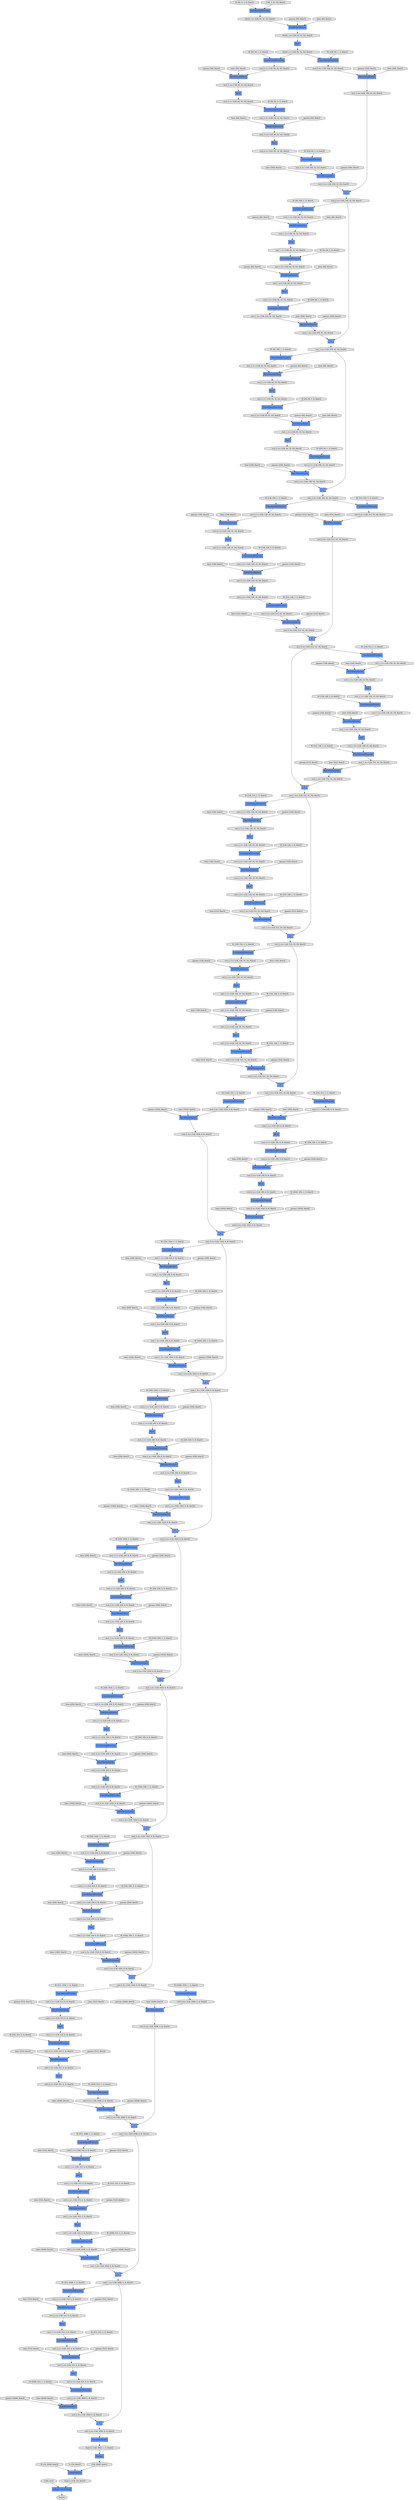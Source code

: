 digraph graphname{rankdir=TB;139985011015808 [label="res4_2_2-r: (128, 256, 8, 8), float32",shape="octagon",fillcolor="#E0E0E0",style="filled"];139985011015920 [label="res4_2_3-c: (128, 1024, 8, 8), float32",shape="octagon",fillcolor="#E0E0E0",style="filled"];139985748328744 [label="gamma: (256), float32",shape="octagon",fillcolor="#E0E0E0",style="filled"];139985748394336 [label="beta: (128), float32",shape="octagon",fillcolor="#E0E0E0",style="filled"];139985011016200 [label="_ + _",shape="record",fillcolor="#6495ED",style="filled"];139985011016256 [label="Convolution2DFunction",shape="record",fillcolor="#6495ED",style="filled"];139985011016312 [label="res4_2_3-n: (128, 1024, 8, 8), float32",shape="octagon",fillcolor="#E0E0E0",style="filled"];139985748329080 [label="beta: (256), float32",shape="octagon",fillcolor="#E0E0E0",style="filled"];139985748394672 [label="W: (128, 128, 3, 3), float32",shape="octagon",fillcolor="#E0E0E0",style="filled"];139985011016424 [label="BatchNormalization",shape="record",fillcolor="#6495ED",style="filled"];139985011016536 [label="res4_2_4-s: (128, 1024, 8, 8), float32",shape="octagon",fillcolor="#E0E0E0",style="filled"];139985011016648 [label="res4_3_1-c: (128, 256, 8, 8), float32",shape="octagon",fillcolor="#E0E0E0",style="filled"];139985748395008 [label="gamma: (128), float32",shape="octagon",fillcolor="#E0E0E0",style="filled"];139985748329640 [label="W: (128, 256, 1, 1), float32",shape="octagon",fillcolor="#E0E0E0",style="filled"];139985011016928 [label="ReLU",shape="record",fillcolor="#6495ED",style="filled"];139985011016984 [label="Convolution2DFunction",shape="record",fillcolor="#6495ED",style="filled"];139985011017040 [label="res4_3_1-n: (128, 256, 8, 8), float32",shape="octagon",fillcolor="#E0E0E0",style="filled"];139985748395344 [label="beta: (128), float32",shape="octagon",fillcolor="#E0E0E0",style="filled"];139985011017152 [label="BatchNormalization",shape="record",fillcolor="#6495ED",style="filled"];139985748329976 [label="gamma: (128), float32",shape="octagon",fillcolor="#E0E0E0",style="filled"];139985011017264 [label="res4_3_1-r: (128, 256, 8, 8), float32",shape="octagon",fillcolor="#E0E0E0",style="filled"];139985011017376 [label="res4_3_2-c: (128, 256, 8, 8), float32",shape="octagon",fillcolor="#E0E0E0",style="filled"];139985748395680 [label="W: (512, 128, 1, 1), float32",shape="octagon",fillcolor="#E0E0E0",style="filled"];139985748330312 [label="beta: (128), float32",shape="octagon",fillcolor="#E0E0E0",style="filled"];139985011017656 [label="ReLU",shape="record",fillcolor="#6495ED",style="filled"];139985011017712 [label="Convolution2DFunction",shape="record",fillcolor="#6495ED",style="filled"];139985748396016 [label="gamma: (512), float32",shape="octagon",fillcolor="#E0E0E0",style="filled"];139985011017768 [label="res4_3_2-n: (128, 256, 8, 8), float32",shape="octagon",fillcolor="#E0E0E0",style="filled"];139985011017880 [label="BatchNormalization",shape="record",fillcolor="#6495ED",style="filled"];139985748330648 [label="W: (128, 128, 3, 3), float32",shape="octagon",fillcolor="#E0E0E0",style="filled"];139985011017992 [label="res4_3_2-r: (128, 256, 8, 8), float32",shape="octagon",fillcolor="#E0E0E0",style="filled"];139985748396352 [label="beta: (512), float32",shape="octagon",fillcolor="#E0E0E0",style="filled"];139985011018104 [label="res4_3_3-c: (128, 1024, 8, 8), float32",shape="octagon",fillcolor="#E0E0E0",style="filled"];139985748330984 [label="gamma: (128), float32",shape="octagon",fillcolor="#E0E0E0",style="filled"];139985011018384 [label="_ + _",shape="record",fillcolor="#6495ED",style="filled"];139985011018440 [label="Convolution2DFunction",shape="record",fillcolor="#6495ED",style="filled"];139985011018496 [label="res4_3_3-n: (128, 1024, 8, 8), float32",shape="octagon",fillcolor="#E0E0E0",style="filled"];139985748331320 [label="beta: (128), float32",shape="octagon",fillcolor="#E0E0E0",style="filled"];139985011018608 [label="BatchNormalization",shape="record",fillcolor="#6495ED",style="filled"];139985748396912 [label="W: (256, 512, 1, 1), float32",shape="octagon",fillcolor="#E0E0E0",style="filled"];139985011018720 [label="res4_3_4-s: (128, 1024, 8, 8), float32",shape="octagon",fillcolor="#E0E0E0",style="filled"];139985011018832 [label="res4_4_1-c: (128, 256, 8, 8), float32",shape="octagon",fillcolor="#E0E0E0",style="filled"];139985748331656 [label="W: (512, 128, 1, 1), float32",shape="octagon",fillcolor="#E0E0E0",style="filled"];139985748397248 [label="gamma: (256), float32",shape="octagon",fillcolor="#E0E0E0",style="filled"];139985011019112 [label="ReLU",shape="record",fillcolor="#6495ED",style="filled"];139985011019168 [label="Convolution2DFunction",shape="record",fillcolor="#6495ED",style="filled"];139985011019224 [label="res4_4_1-n: (128, 256, 8, 8), float32",shape="octagon",fillcolor="#E0E0E0",style="filled"];139985748331992 [label="gamma: (512), float32",shape="octagon",fillcolor="#E0E0E0",style="filled"];139985748397584 [label="beta: (256), float32",shape="octagon",fillcolor="#E0E0E0",style="filled"];139985011019336 [label="BatchNormalization",shape="record",fillcolor="#6495ED",style="filled"];139985011019448 [label="res4_4_1-r: (128, 256, 8, 8), float32",shape="octagon",fillcolor="#E0E0E0",style="filled"];139985011019560 [label="res4_4_2-c: (128, 256, 8, 8), float32",shape="octagon",fillcolor="#E0E0E0",style="filled"];139985748332328 [label="beta: (512), float32",shape="octagon",fillcolor="#E0E0E0",style="filled"];139985748397920 [label="W: (256, 256, 3, 3), float32",shape="octagon",fillcolor="#E0E0E0",style="filled"];139985011019672 [label="Convolution2DFunction",shape="record",fillcolor="#6495ED",style="filled"];139985010954312 [label="res3_1_1-r: (128, 128, 16, 16), float32",shape="octagon",fillcolor="#E0E0E0",style="filled"];139985748037760 [label="W: (512, 512, 3, 3), float32",shape="octagon",fillcolor="#E0E0E0",style="filled"];139985010954424 [label="res3_1_2-c: (128, 128, 16, 16), float32",shape="octagon",fillcolor="#E0E0E0",style="filled"];139985010954704 [label="ReLU",shape="record",fillcolor="#6495ED",style="filled"];139985748038096 [label="gamma: (512), float32",shape="octagon",fillcolor="#E0E0E0",style="filled"];139985010954760 [label="Convolution2DFunction",shape="record",fillcolor="#6495ED",style="filled"];139985010954816 [label="res3_1_2-n: (128, 128, 16, 16), float32",shape="octagon",fillcolor="#E0E0E0",style="filled"];139985010954928 [label="BatchNormalization",shape="record",fillcolor="#6495ED",style="filled"];139985748038432 [label="beta: (512), float32",shape="octagon",fillcolor="#E0E0E0",style="filled"];139985010955040 [label="res3_1_2-r: (128, 128, 16, 16), float32",shape="octagon",fillcolor="#E0E0E0",style="filled"];139985010955152 [label="res3_1_3-c: (128, 512, 16, 16), float32",shape="octagon",fillcolor="#E0E0E0",style="filled"];139985748038768 [label="W: (2048, 512, 1, 1), float32",shape="octagon",fillcolor="#E0E0E0",style="filled"];139985010955432 [label="_ + _",shape="record",fillcolor="#6495ED",style="filled"];139985010955488 [label="Convolution2DFunction",shape="record",fillcolor="#6495ED",style="filled"];139985010955544 [label="res3_1_3-n: (128, 512, 16, 16), float32",shape="octagon",fillcolor="#E0E0E0",style="filled"];139985010955656 [label="BatchNormalization",shape="record",fillcolor="#6495ED",style="filled"];139985748039104 [label="gamma: (2048), float32",shape="octagon",fillcolor="#E0E0E0",style="filled"];139985010955768 [label="res3_1_4-s: (128, 512, 16, 16), float32",shape="octagon",fillcolor="#E0E0E0",style="filled"];139985010955880 [label="res3_2_1-c: (128, 128, 16, 16), float32",shape="octagon",fillcolor="#E0E0E0",style="filled"];139985748039440 [label="beta: (2048), float32",shape="octagon",fillcolor="#E0E0E0",style="filled"];139985010956160 [label="ReLU",shape="record",fillcolor="#6495ED",style="filled"];139985010956216 [label="Convolution2DFunction",shape="record",fillcolor="#6495ED",style="filled"];139985010956272 [label="res3_2_1-n: (128, 128, 16, 16), float32",shape="octagon",fillcolor="#E0E0E0",style="filled"];139985010956384 [label="BatchNormalization",shape="record",fillcolor="#6495ED",style="filled"];139985010956496 [label="res3_2_1-r: (128, 128, 16, 16), float32",shape="octagon",fillcolor="#E0E0E0",style="filled"];139985748039944 [label="W: (512, 2048, 1, 1), float32",shape="octagon",fillcolor="#E0E0E0",style="filled"];139985010956608 [label="res3_2_2-c: (128, 128, 16, 16), float32",shape="octagon",fillcolor="#E0E0E0",style="filled"];139985748040280 [label="gamma: (512), float32",shape="octagon",fillcolor="#E0E0E0",style="filled"];139985010956888 [label="ReLU",shape="record",fillcolor="#6495ED",style="filled"];139985010956944 [label="Convolution2DFunction",shape="record",fillcolor="#6495ED",style="filled"];139985010957000 [label="res3_2_2-n: (128, 128, 16, 16), float32",shape="octagon",fillcolor="#E0E0E0",style="filled"];139985010957112 [label="BatchNormalization",shape="record",fillcolor="#6495ED",style="filled"];139985748040616 [label="beta: (512), float32",shape="octagon",fillcolor="#E0E0E0",style="filled"];139985010957224 [label="res3_2_2-r: (128, 128, 16, 16), float32",shape="octagon",fillcolor="#E0E0E0",style="filled"];139985010957336 [label="res3_2_3-c: (128, 512, 16, 16), float32",shape="octagon",fillcolor="#E0E0E0",style="filled"];139985748040952 [label="W: (512, 512, 3, 3), float32",shape="octagon",fillcolor="#E0E0E0",style="filled"];139985010957616 [label="_ + _",shape="record",fillcolor="#6495ED",style="filled"];139985010957672 [label="Convolution2DFunction",shape="record",fillcolor="#6495ED",style="filled"];139985010957728 [label="res3_2_3-n: (128, 512, 16, 16), float32",shape="octagon",fillcolor="#E0E0E0",style="filled"];139985010957840 [label="BatchNormalization",shape="record",fillcolor="#6495ED",style="filled"];139985748041288 [label="gamma: (512), float32",shape="octagon",fillcolor="#E0E0E0",style="filled"];139985010957952 [label="res3_2_4-s: (128, 512, 16, 16), float32",shape="octagon",fillcolor="#E0E0E0",style="filled"];139985748696760 [label="gamma: (256), float32",shape="octagon",fillcolor="#E0E0E0",style="filled"];139985010958064 [label="res3_3_1-c: (128, 128, 16, 16), float32",shape="octagon",fillcolor="#E0E0E0",style="filled"];139985010958176 [label="Convolution2DFunction",shape="record",fillcolor="#6495ED",style="filled"];139985748041624 [label="beta: (512), float32",shape="octagon",fillcolor="#E0E0E0",style="filled"];139985748729928 [label="W: (256, 64, 1, 1), float32",shape="octagon",fillcolor="#E0E0E0",style="filled"];139985748467952 [label="W: (1024, 256, 1, 1), float32",shape="octagon",fillcolor="#E0E0E0",style="filled"];139985010991400 [label="_ + _",shape="record",fillcolor="#6495ED",style="filled"];139985010991456 [label="BatchNormalization",shape="record",fillcolor="#6495ED",style="filled"];139985010991512 [label="res4_0_4-n: (128, 1024, 8, 8), float32",shape="octagon",fillcolor="#E0E0E0",style="filled"];139985010991624 [label="res4_1_1-c: (128, 256, 8, 8), float32",shape="octagon",fillcolor="#E0E0E0",style="filled"];139985748369928 [label="W: (128, 512, 1, 1), float32",shape="octagon",fillcolor="#E0E0E0",style="filled"];139985748468288 [label="gamma: (1024), float32",shape="octagon",fillcolor="#E0E0E0",style="filled"];139985010991736 [label="res4_0_4-s: (128, 1024, 8, 8), float32",shape="octagon",fillcolor="#E0E0E0",style="filled"];139985748730488 [label="beta: (64), float32",shape="octagon",fillcolor="#E0E0E0",style="filled"];139985748370264 [label="gamma: (128), float32",shape="octagon",fillcolor="#E0E0E0",style="filled"];139985748468624 [label="beta: (1024), float32",shape="octagon",fillcolor="#E0E0E0",style="filled"];139985010992016 [label="ReLU",shape="record",fillcolor="#6495ED",style="filled"];139985010992072 [label="Convolution2DFunction",shape="record",fillcolor="#6495ED",style="filled"];139985748730824 [label="gamma: (64), float32",shape="octagon",fillcolor="#E0E0E0",style="filled"];139985010992128 [label="res4_1_1-n: (128, 256, 8, 8), float32",shape="octagon",fillcolor="#E0E0E0",style="filled"];139985010992240 [label="BatchNormalization",shape="record",fillcolor="#6495ED",style="filled"];139985748370600 [label="beta: (128), float32",shape="octagon",fillcolor="#E0E0E0",style="filled"];139985010992352 [label="res4_1_1-r: (128, 256, 8, 8), float32",shape="octagon",fillcolor="#E0E0E0",style="filled"];139985010992464 [label="res4_1_2-c: (128, 256, 8, 8), float32",shape="octagon",fillcolor="#E0E0E0",style="filled"];139985748469128 [label="W: (256, 1024, 1, 1), float32",shape="octagon",fillcolor="#E0E0E0",style="filled"];139985748370936 [label="W: (128, 128, 3, 3), float32",shape="octagon",fillcolor="#E0E0E0",style="filled"];139985748731384 [label="W: (64, 64, 3, 3), float32",shape="octagon",fillcolor="#E0E0E0",style="filled"];139985010992744 [label="ReLU",shape="record",fillcolor="#6495ED",style="filled"];139985010992800 [label="Convolution2DFunction",shape="record",fillcolor="#6495ED",style="filled"];139985748469464 [label="gamma: (256), float32",shape="octagon",fillcolor="#E0E0E0",style="filled"];139985010992856 [label="res4_1_2-n: (128, 256, 8, 8), float32",shape="octagon",fillcolor="#E0E0E0",style="filled"];139985010992968 [label="BatchNormalization",shape="record",fillcolor="#6495ED",style="filled"];139985748371272 [label="gamma: (128), float32",shape="octagon",fillcolor="#E0E0E0",style="filled"];139985010993080 [label="res4_1_2-r: (128, 256, 8, 8), float32",shape="octagon",fillcolor="#E0E0E0",style="filled"];139985748469800 [label="beta: (256), float32",shape="octagon",fillcolor="#E0E0E0",style="filled"];139985010993192 [label="res4_1_3-c: (128, 1024, 8, 8), float32",shape="octagon",fillcolor="#E0E0E0",style="filled"];139985748371608 [label="beta: (128), float32",shape="octagon",fillcolor="#E0E0E0",style="filled"];139985748732056 [label="beta: (64), float32",shape="octagon",fillcolor="#E0E0E0",style="filled"];139985010993472 [label="_ + _",shape="record",fillcolor="#6495ED",style="filled"];139985748470136 [label="W: (256, 256, 3, 3), float32",shape="octagon",fillcolor="#E0E0E0",style="filled"];139985010993528 [label="Convolution2DFunction",shape="record",fillcolor="#6495ED",style="filled"];139985010993584 [label="res4_1_3-n: (128, 1024, 8, 8), float32",shape="octagon",fillcolor="#E0E0E0",style="filled"];139985748732336 [label="gamma: (64), float32",shape="octagon",fillcolor="#E0E0E0",style="filled"];139985748371944 [label="W: (512, 128, 1, 1), float32",shape="octagon",fillcolor="#E0E0E0",style="filled"];139985010993696 [label="BatchNormalization",shape="record",fillcolor="#6495ED",style="filled"];139985010993808 [label="res4_1_4-s: (128, 1024, 8, 8), float32",shape="octagon",fillcolor="#E0E0E0",style="filled"];139985748470472 [label="gamma: (256), float32",shape="octagon",fillcolor="#E0E0E0",style="filled"];139985010993920 [label="res4_2_1-c: (128, 256, 8, 8), float32",shape="octagon",fillcolor="#E0E0E0",style="filled"];139985748372280 [label="gamma: (512), float32",shape="octagon",fillcolor="#E0E0E0",style="filled"];139985748732840 [label="W: (64, 256, 1, 1), float32",shape="octagon",fillcolor="#E0E0E0",style="filled"];139985748470808 [label="beta: (256), float32",shape="octagon",fillcolor="#E0E0E0",style="filled"];139985010994200 [label="ReLU",shape="record",fillcolor="#6495ED",style="filled"];139985010994256 [label="Convolution2DFunction",shape="record",fillcolor="#6495ED",style="filled"];139985010994312 [label="res4_2_1-n: (128, 256, 8, 8), float32",shape="octagon",fillcolor="#E0E0E0",style="filled"];139985748372616 [label="beta: (512), float32",shape="octagon",fillcolor="#E0E0E0",style="filled"];139985010994424 [label="BatchNormalization",shape="record",fillcolor="#6495ED",style="filled"];139985748471144 [label="W: (1024, 256, 1, 1), float32",shape="octagon",fillcolor="#E0E0E0",style="filled"];139985010994536 [label="res4_2_1-r: (128, 256, 8, 8), float32",shape="octagon",fillcolor="#E0E0E0",style="filled"];139985010994648 [label="res4_2_2-c: (128, 256, 8, 8), float32",shape="octagon",fillcolor="#E0E0E0",style="filled"];139985748373120 [label="W: (128, 512, 1, 1), float32",shape="octagon",fillcolor="#E0E0E0",style="filled"];139985748471480 [label="gamma: (1024), float32",shape="octagon",fillcolor="#E0E0E0",style="filled"];139985010994928 [label="ReLU",shape="record",fillcolor="#6495ED",style="filled"];139985010994984 [label="Convolution2DFunction",shape="record",fillcolor="#6495ED",style="filled"];139985010995040 [label="res4_2_2-n: (128, 256, 8, 8), float32",shape="octagon",fillcolor="#E0E0E0",style="filled"];139985010995152 [label="BatchNormalization",shape="record",fillcolor="#6495ED",style="filled"];139985748373456 [label="gamma: (128), float32",shape="octagon",fillcolor="#E0E0E0",style="filled"];139985748733904 [label="W: (64, 3, 3, 3), float32",shape="octagon",fillcolor="#E0E0E0",style="filled"];139985748439112 [label="W: (256, 256, 3, 3), float32",shape="octagon",fillcolor="#E0E0E0",style="filled"];139985011224648 [label="res3_0_1-n: (128, 128, 16, 16), float32",shape="octagon",fillcolor="#E0E0E0",style="filled"];139985011224704 [label="Convolution2DFunction",shape="record",fillcolor="#6495ED",style="filled"];139985018171632 [label="ReLU",shape="record",fillcolor="#6495ED",style="filled"];139985011224928 [label="ReLU",shape="record",fillcolor="#6495ED",style="filled"];139985748439448 [label="gamma: (256), float32",shape="octagon",fillcolor="#E0E0E0",style="filled"];139985018171800 [label="(128, 3, 32, 32), float32",shape="octagon",fillcolor="#E0E0E0",style="filled"];139985018171856 [label="block1_1-n: (128, 64, 32, 32), float32",shape="octagon",fillcolor="#E0E0E0",style="filled"];139985018171912 [label="AveragePooling2D",shape="record",fillcolor="#6495ED",style="filled"];139985748439784 [label="beta: (256), float32",shape="octagon",fillcolor="#E0E0E0",style="filled"];139985018172192 [label="Convolution2DFunction",shape="record",fillcolor="#6495ED",style="filled"];139985018172304 [label="BatchNormalization",shape="record",fillcolor="#6495ED",style="filled"];139985018172416 [label="block1_1-c: (128, 64, 32, 32), float32",shape="octagon",fillcolor="#E0E0E0",style="filled"];139985748440120 [label="W: (1024, 256, 1, 1), float32",shape="octagon",fillcolor="#E0E0E0",style="filled"];139985011225768 [label="res3_0_1-r: (128, 128, 16, 16), float32",shape="octagon",fillcolor="#E0E0E0",style="filled"];139985018172752 [label="block1_1-r: (128, 64, 32, 32), float32",shape="octagon",fillcolor="#E0E0E0",style="filled"];139985748440456 [label="gamma: (1024), float32",shape="octagon",fillcolor="#E0E0E0",style="filled"];139985011226048 [label="res3_0_2-c: (128, 128, 16, 16), float32",shape="octagon",fillcolor="#E0E0E0",style="filled"];139985011226104 [label="BatchNormalization",shape="record",fillcolor="#6495ED",style="filled"];139985018173032 [label="Convolution2DFunction",shape="record",fillcolor="#6495ED",style="filled"];139985748440792 [label="beta: (1024), float32",shape="octagon",fillcolor="#E0E0E0",style="filled"];139985011226384 [label="ReLU",shape="record",fillcolor="#6495ED",style="filled"];139985011226440 [label="Convolution2DFunction",shape="record",fillcolor="#6495ED",style="filled"];139985018173256 [label="BatchNormalization",shape="record",fillcolor="#6495ED",style="filled"];139985011226496 [label="res3_0_2-n: (128, 128, 16, 16), float32",shape="octagon",fillcolor="#E0E0E0",style="filled"];139985018173368 [label="res2_0_2-n: (128, 64, 32, 32), float32",shape="octagon",fillcolor="#E0E0E0",style="filled"];139985011226608 [label="BatchNormalization",shape="record",fillcolor="#6495ED",style="filled"];139985011226720 [label="res3_0_2-r: (128, 128, 16, 16), float32",shape="octagon",fillcolor="#E0E0E0",style="filled"];139985748441296 [label="W: (256, 1024, 1, 1), float32",shape="octagon",fillcolor="#E0E0E0",style="filled"];139985011226832 [label="res3_0_3-c: (128, 512, 16, 16), float32",shape="octagon",fillcolor="#E0E0E0",style="filled"];139985018173648 [label="Convolution2DFunction",shape="record",fillcolor="#6495ED",style="filled"];139985018173816 [label="res2_0_1-c: (128, 64, 32, 32), float32",shape="octagon",fillcolor="#E0E0E0",style="filled"];139985011227112 [label="Convolution2DFunction",shape="record",fillcolor="#6495ED",style="filled"];139985748441632 [label="gamma: (256), float32",shape="octagon",fillcolor="#E0E0E0",style="filled"];139985011227168 [label="BatchNormalization",shape="record",fillcolor="#6495ED",style="filled"];139985011227224 [label="res3_0_3-n: (128, 512, 16, 16), float32",shape="octagon",fillcolor="#E0E0E0",style="filled"];139985018174040 [label="BatchNormalization",shape="record",fillcolor="#6495ED",style="filled"];139985011227336 [label="BatchNormalization",shape="record",fillcolor="#6495ED",style="filled"];139985018174152 [label="BatchNormalization",shape="record",fillcolor="#6495ED",style="filled"];139985011227448 [label="res3_0_4-c: (128, 512, 16, 16), float32",shape="octagon",fillcolor="#E0E0E0",style="filled"];139985748441968 [label="beta: (256), float32",shape="octagon",fillcolor="#E0E0E0",style="filled"];139985018174320 [label="res2_0_1-r: (128, 64, 32, 32), float32",shape="octagon",fillcolor="#E0E0E0",style="filled"];139985018174376 [label="Convolution2DFunction",shape="record",fillcolor="#6495ED",style="filled"];139985018174432 [label="ReLU",shape="record",fillcolor="#6495ED",style="filled"];139985011227728 [label="_ + _",shape="record",fillcolor="#6495ED",style="filled"];139985011227784 [label="Convolution2DFunction",shape="record",fillcolor="#6495ED",style="filled"];139985748442304 [label="W: (256, 256, 3, 3), float32",shape="octagon",fillcolor="#E0E0E0",style="filled"];139985011227840 [label="res3_0_4-n: (128, 512, 16, 16), float32",shape="octagon",fillcolor="#E0E0E0",style="filled"];139985018174712 [label="res2_0_1-n: (128, 64, 32, 32), float32",shape="octagon",fillcolor="#E0E0E0",style="filled"];139985011227952 [label="res3_1_1-c: (128, 128, 16, 16), float32",shape="octagon",fillcolor="#E0E0E0",style="filled"];139985011228064 [label="res3_0_4-s: (128, 512, 16, 16), float32",shape="octagon",fillcolor="#E0E0E0",style="filled"];139985748442640 [label="gamma: (256), float32",shape="octagon",fillcolor="#E0E0E0",style="filled"];139985018174992 [label="res2_0_2-c: (128, 64, 32, 32), float32",shape="octagon",fillcolor="#E0E0E0",style="filled"];139985011228344 [label="ReLU",shape="record",fillcolor="#6495ED",style="filled"];139985011228400 [label="Convolution2DFunction",shape="record",fillcolor="#6495ED",style="filled"];139985018175216 [label="ReLU",shape="record",fillcolor="#6495ED",style="filled"];139985011228456 [label="res3_1_1-n: (128, 128, 16, 16), float32",shape="octagon",fillcolor="#E0E0E0",style="filled"];139985748442976 [label="beta: (256), float32",shape="octagon",fillcolor="#E0E0E0",style="filled"];139985011228568 [label="BatchNormalization",shape="record",fillcolor="#6495ED",style="filled"];139985011097672 [label="BatchNormalization",shape="record",fillcolor="#6495ED",style="filled"];139985011097784 [label="res5_1_4-s: (128, 2048, 4, 4), float32",shape="octagon",fillcolor="#E0E0E0",style="filled"];139985011097896 [label="res5_2_1-c: (128, 512, 4, 4), float32",shape="octagon",fillcolor="#E0E0E0",style="filled"];139985748017448 [label="gamma: (512), float32",shape="octagon",fillcolor="#E0E0E0",style="filled"];139985011098176 [label="ReLU",shape="record",fillcolor="#6495ED",style="filled"];139985011098232 [label="Convolution2DFunction",shape="record",fillcolor="#6495ED",style="filled"];139985748017784 [label="beta: (512), float32",shape="octagon",fillcolor="#E0E0E0",style="filled"];139985011098288 [label="res5_2_1-n: (128, 512, 4, 4), float32",shape="octagon",fillcolor="#E0E0E0",style="filled"];139985011098400 [label="BatchNormalization",shape="record",fillcolor="#6495ED",style="filled"];139985011098512 [label="res5_2_1-r: (128, 512, 4, 4), float32",shape="octagon",fillcolor="#E0E0E0",style="filled"];139985748018120 [label="W: (2048, 512, 1, 1), float32",shape="octagon",fillcolor="#E0E0E0",style="filled"];139985011098624 [label="res5_2_2-c: (128, 512, 4, 4), float32",shape="octagon",fillcolor="#E0E0E0",style="filled"];139985011098904 [label="ReLU",shape="record",fillcolor="#6495ED",style="filled"];139985748018456 [label="gamma: (2048), float32",shape="octagon",fillcolor="#E0E0E0",style="filled"];139985011098960 [label="Convolution2DFunction",shape="record",fillcolor="#6495ED",style="filled"];139985011099016 [label="res5_2_2-n: (128, 512, 4, 4), float32",shape="octagon",fillcolor="#E0E0E0",style="filled"];139985011099128 [label="BatchNormalization",shape="record",fillcolor="#6495ED",style="filled"];139985011099240 [label="res5_2_2-r: (128, 512, 4, 4), float32",shape="octagon",fillcolor="#E0E0E0",style="filled"];139985748018792 [label="beta: (2048), float32",shape="octagon",fillcolor="#E0E0E0",style="filled"];139985011099352 [label="res5_2_3-c: (128, 2048, 4, 4), float32",shape="octagon",fillcolor="#E0E0E0",style="filled"];139985901733592 [label="res2_1_3-n: (128, 256, 32, 32), float32",shape="octagon",fillcolor="#E0E0E0",style="filled"];139985011099464 [label="Reshape",shape="record",fillcolor="#6495ED",style="filled"];139985748019128 [label="W: (2048, 1024, 1, 1), float32",shape="octagon",fillcolor="#E0E0E0",style="filled"];139985011099632 [label="_ + _",shape="record",fillcolor="#6495ED",style="filled"];139985011099744 [label="res5_2_3-n: (128, 2048, 4, 4), float32",shape="octagon",fillcolor="#E0E0E0",style="filled"];139985748019464 [label="gamma: (2048), float32",shape="octagon",fillcolor="#E0E0E0",style="filled"];139985011099968 [label="res5_2_4-s: (128, 2048, 4, 4), float32",shape="octagon",fillcolor="#E0E0E0",style="filled"];139985011100024 [label="final1-p: (128, 2048, 1, 1), float32",shape="octagon",fillcolor="#E0E0E0",style="filled"];139985011100192 [label="SoftmaxCrossEntropy",shape="record",fillcolor="#6495ED",style="filled"];139985748019800 [label="beta: (2048), float32",shape="octagon",fillcolor="#E0E0E0",style="filled"];139985011100304 [label="(128, 2048), float32",shape="octagon",fillcolor="#E0E0E0",style="filled"];139985011100360 [label="LinearFunction",shape="record",fillcolor="#6495ED",style="filled"];139985011100584 [label="final1-c: (128, 10), float32",shape="octagon",fillcolor="#E0E0E0",style="filled"];139985748020304 [label="W: (512, 2048, 1, 1), float32",shape="octagon",fillcolor="#E0E0E0",style="filled"];139985011101088 [label="(128), int32",shape="octagon",fillcolor="#E0E0E0",style="filled"];139985748020640 [label="gamma: (512), float32",shape="octagon",fillcolor="#E0E0E0",style="filled"];139985011101200 [label="float32",shape="octagon",fillcolor="#E0E0E0",style="filled"];139985748020976 [label="beta: (512), float32",shape="octagon",fillcolor="#E0E0E0",style="filled"];139985011069000 [label="res5_0_1-r: (128, 512, 4, 4), float32",shape="octagon",fillcolor="#E0E0E0",style="filled"];139985747988552 [label="gamma: (256), float32",shape="octagon",fillcolor="#E0E0E0",style="filled"];139985011036288 [label="ReLU",shape="record",fillcolor="#6495ED",style="filled"];139985018507392 [label="res2_2_4-s: (128, 256, 32, 32), float32",shape="octagon",fillcolor="#E0E0E0",style="filled"];139985011069112 [label="res5_0_2-c: (128, 512, 4, 4), float32",shape="octagon",fillcolor="#E0E0E0",style="filled"];139985748349112 [label="W: (512, 256, 1, 1), float32",shape="octagon",fillcolor="#E0E0E0",style="filled"];139985011036400 [label="res4_4_2-n: (128, 256, 8, 8), float32",shape="octagon",fillcolor="#E0E0E0",style="filled"];139985011036512 [label="BatchNormalization",shape="record",fillcolor="#6495ED",style="filled"];139985018147168 [label="res2_0_4-s: (128, 256, 32, 32), float32",shape="octagon",fillcolor="#E0E0E0",style="filled"];139985747988888 [label="beta: (256), float32",shape="octagon",fillcolor="#E0E0E0",style="filled"];139985018507672 [label="BatchNormalization",shape="record",fillcolor="#6495ED",style="filled"];139985011069392 [label="ReLU",shape="record",fillcolor="#6495ED",style="filled"];139985011036624 [label="res4_4_2-r: (128, 256, 8, 8), float32",shape="octagon",fillcolor="#E0E0E0",style="filled"];139985018507728 [label="res2_2_2-n: (128, 64, 32, 32), float32",shape="octagon",fillcolor="#E0E0E0",style="filled"];139985011069448 [label="Convolution2DFunction",shape="record",fillcolor="#6495ED",style="filled"];139985748349448 [label="gamma: (512), float32",shape="octagon",fillcolor="#E0E0E0",style="filled"];139985018507784 [label="Convolution2DFunction",shape="record",fillcolor="#6495ED",style="filled"];139985011069504 [label="res5_0_2-n: (128, 512, 4, 4), float32",shape="octagon",fillcolor="#E0E0E0",style="filled"];139985011036736 [label="res4_4_3-c: (128, 1024, 8, 8), float32",shape="octagon",fillcolor="#E0E0E0",style="filled"];139985018507840 [label="res2_2_2-c: (128, 64, 32, 32), float32",shape="octagon",fillcolor="#E0E0E0",style="filled"];139985011069616 [label="BatchNormalization",shape="record",fillcolor="#6495ED",style="filled"];139985018147504 [label="res2_0_4-n: (128, 256, 32, 32), float32",shape="octagon",fillcolor="#E0E0E0",style="filled"];139985747989224 [label="W: (256, 256, 3, 3), float32",shape="octagon",fillcolor="#E0E0E0",style="filled"];139985011069728 [label="res5_0_2-r: (128, 512, 4, 4), float32",shape="octagon",fillcolor="#E0E0E0",style="filled"];139985011037016 [label="_ + _",shape="record",fillcolor="#6495ED",style="filled"];139985748349784 [label="beta: (512), float32",shape="octagon",fillcolor="#E0E0E0",style="filled"];139985018147672 [label="res2_1_1-c: (128, 64, 32, 32), float32",shape="octagon",fillcolor="#E0E0E0",style="filled"];139985011069840 [label="res5_0_3-c: (128, 2048, 4, 4), float32",shape="octagon",fillcolor="#E0E0E0",style="filled"];139985011037072 [label="Convolution2DFunction",shape="record",fillcolor="#6495ED",style="filled"];139985018147728 [label="Convolution2DFunction",shape="record",fillcolor="#6495ED",style="filled"];139985011037128 [label="res4_4_3-n: (128, 1024, 8, 8), float32",shape="octagon",fillcolor="#E0E0E0",style="filled"];139985018147840 [label="res2_1_3-c: (128, 256, 32, 32), float32",shape="octagon",fillcolor="#E0E0E0",style="filled"];139985747989560 [label="gamma: (256), float32",shape="octagon",fillcolor="#E0E0E0",style="filled"];139985011037240 [label="BatchNormalization",shape="record",fillcolor="#6495ED",style="filled"];139985018147896 [label="_ + _",shape="record",fillcolor="#6495ED",style="filled"];139985018508400 [label="res2_2_1-n: (128, 64, 32, 32), float32",shape="octagon",fillcolor="#E0E0E0",style="filled"];139985011070120 [label="Convolution2DFunction",shape="record",fillcolor="#6495ED",style="filled"];139985011037352 [label="res4_4_4-s: (128, 1024, 8, 8), float32",shape="octagon",fillcolor="#E0E0E0",style="filled"];139985018508456 [label="BatchNormalization",shape="record",fillcolor="#6495ED",style="filled"];139985011070176 [label="BatchNormalization",shape="record",fillcolor="#6495ED",style="filled"];139985018148064 [label="res2_1_1-n: (128, 64, 32, 32), float32",shape="octagon",fillcolor="#E0E0E0",style="filled"];139985011070232 [label="res5_0_3-n: (128, 2048, 4, 4), float32",shape="octagon",fillcolor="#E0E0E0",style="filled"];139985011037464 [label="res4_5_1-c: (128, 256, 8, 8), float32",shape="octagon",fillcolor="#E0E0E0",style="filled"];139985748350288 [label="W: (128, 512, 1, 1), float32",shape="octagon",fillcolor="#E0E0E0",style="filled"];139985018508624 [label="res2_2_2-r: (128, 64, 32, 32), float32",shape="octagon",fillcolor="#E0E0E0",style="filled"];139985011070344 [label="BatchNormalization",shape="record",fillcolor="#6495ED",style="filled"];139985747989896 [label="beta: (256), float32",shape="octagon",fillcolor="#E0E0E0",style="filled"];139985018148232 [label="Convolution2DFunction",shape="record",fillcolor="#6495ED",style="filled"];139985018148288 [label="ReLU",shape="record",fillcolor="#6495ED",style="filled"];139985011070456 [label="res5_0_4-c: (128, 2048, 4, 4), float32",shape="octagon",fillcolor="#E0E0E0",style="filled"];139985011037744 [label="ReLU",shape="record",fillcolor="#6495ED",style="filled"];139985018508848 [label="BatchNormalization",shape="record",fillcolor="#6495ED",style="filled"];139985018148400 [label="BatchNormalization",shape="record",fillcolor="#6495ED",style="filled"];139985011037800 [label="Convolution2DFunction",shape="record",fillcolor="#6495ED",style="filled"];139985018508904 [label="ReLU",shape="record",fillcolor="#6495ED",style="filled"];139985011037856 [label="res4_5_1-n: (128, 256, 8, 8), float32",shape="octagon",fillcolor="#E0E0E0",style="filled"];139985748350624 [label="gamma: (128), float32",shape="octagon",fillcolor="#E0E0E0",style="filled"];139985747990232 [label="W: (1024, 256, 1, 1), float32",shape="octagon",fillcolor="#E0E0E0",style="filled"];139985018148568 [label="res2_0_4-c: (128, 256, 32, 32), float32",shape="octagon",fillcolor="#E0E0E0",style="filled"];139985011070736 [label="_ + _",shape="record",fillcolor="#6495ED",style="filled"];139985011037968 [label="BatchNormalization",shape="record",fillcolor="#6495ED",style="filled"];139985018509072 [label="Convolution2DFunction",shape="record",fillcolor="#6495ED",style="filled"];139985011070792 [label="Convolution2DFunction",shape="record",fillcolor="#6495ED",style="filled"];139985011070848 [label="res5_0_4-n: (128, 2048, 4, 4), float32",shape="octagon",fillcolor="#E0E0E0",style="filled"];139985011038080 [label="res4_5_1-r: (128, 256, 8, 8), float32",shape="octagon",fillcolor="#E0E0E0",style="filled"];139985011070960 [label="res5_1_1-c: (128, 512, 4, 4), float32",shape="octagon",fillcolor="#E0E0E0",style="filled"];139985011038192 [label="res4_5_2-c: (128, 256, 8, 8), float32",shape="octagon",fillcolor="#E0E0E0",style="filled"];139985748350960 [label="beta: (128), float32",shape="octagon",fillcolor="#E0E0E0",style="filled"];139985747990568 [label="gamma: (1024), float32",shape="octagon",fillcolor="#E0E0E0",style="filled"];139985018148904 [label="BatchNormalization",shape="record",fillcolor="#6495ED",style="filled"];139985011071072 [label="res5_0_4-s: (128, 2048, 4, 4), float32",shape="octagon",fillcolor="#E0E0E0",style="filled"];139985018148960 [label="res2_1_2-r: (128, 64, 32, 32), float32",shape="octagon",fillcolor="#E0E0E0",style="filled"];139985018509520 [label="res2_2_3-n: (128, 256, 32, 32), float32",shape="octagon",fillcolor="#E0E0E0",style="filled"];139985018149072 [label="res2_0_3-n: (128, 256, 32, 32), float32",shape="octagon",fillcolor="#E0E0E0",style="filled"];139985011038472 [label="ReLU",shape="record",fillcolor="#6495ED",style="filled"];139985011038528 [label="Convolution2DFunction",shape="record",fillcolor="#6495ED",style="filled"];139985748351296 [label="W: (128, 128, 3, 3), float32",shape="octagon",fillcolor="#E0E0E0",style="filled"];139985011071352 [label="ReLU",shape="record",fillcolor="#6495ED",style="filled"];139985747990904 [label="beta: (1024), float32",shape="octagon",fillcolor="#E0E0E0",style="filled"];139985011038584 [label="res4_5_2-n: (128, 256, 8, 8), float32",shape="octagon",fillcolor="#E0E0E0",style="filled"];139985018509688 [label="Convolution2DFunction",shape="record",fillcolor="#6495ED",style="filled"];139985011071408 [label="Convolution2DFunction",shape="record",fillcolor="#6495ED",style="filled"];139985018509744 [label="res2_2_1-r: (128, 64, 32, 32), float32",shape="octagon",fillcolor="#E0E0E0",style="filled"];139985018149296 [label="BatchNormalization",shape="record",fillcolor="#6495ED",style="filled"];139985011071464 [label="res5_1_1-n: (128, 512, 4, 4), float32",shape="octagon",fillcolor="#E0E0E0",style="filled"];139985011038696 [label="BatchNormalization",shape="record",fillcolor="#6495ED",style="filled"];139985018149240 [label="res2_0_3-c: (128, 256, 32, 32), float32",shape="octagon",fillcolor="#E0E0E0",style="filled"];139985018509856 [label="BatchNormalization",shape="record",fillcolor="#6495ED",style="filled"];139985011071576 [label="BatchNormalization",shape="record",fillcolor="#6495ED",style="filled"];139985011038808 [label="res4_5_2-r: (128, 256, 8, 8), float32",shape="octagon",fillcolor="#E0E0E0",style="filled"];139985748351632 [label="gamma: (128), float32",shape="octagon",fillcolor="#E0E0E0",style="filled"];139985011071688 [label="res5_1_1-r: (128, 512, 4, 4), float32",shape="octagon",fillcolor="#E0E0E0",style="filled"];139985011038920 [label="res4_5_3-c: (128, 1024, 8, 8), float32",shape="octagon",fillcolor="#E0E0E0",style="filled"];139985018510024 [label="_ + _",shape="record",fillcolor="#6495ED",style="filled"];139985018149576 [label="Convolution2DFunction",shape="record",fillcolor="#6495ED",style="filled"];139985011071800 [label="res5_1_2-c: (128, 512, 4, 4), float32",shape="octagon",fillcolor="#E0E0E0",style="filled"];139985747991464 [label="W: (512, 1024, 1, 1), float32",shape="octagon",fillcolor="#E0E0E0",style="filled"];139985018510248 [label="res2_2_3-c: (128, 256, 32, 32), float32",shape="octagon",fillcolor="#E0E0E0",style="filled"];139985011039200 [label="_ + _",shape="record",fillcolor="#6495ED",style="filled"];139985748351968 [label="beta: (128), float32",shape="octagon",fillcolor="#E0E0E0",style="filled"];139985011039256 [label="Convolution2DFunction",shape="record",fillcolor="#6495ED",style="filled"];139985011072080 [label="ReLU",shape="record",fillcolor="#6495ED",style="filled"];139985011039312 [label="res4_5_3-n: (128, 1024, 8, 8), float32",shape="octagon",fillcolor="#E0E0E0",style="filled"];139985018149968 [label="ReLU",shape="record",fillcolor="#6495ED",style="filled"];139985011072136 [label="Convolution2DFunction",shape="record",fillcolor="#6495ED",style="filled"];139985018150024 [label="BatchNormalization",shape="record",fillcolor="#6495ED",style="filled"];139985011072192 [label="res5_1_2-n: (128, 512, 4, 4), float32",shape="octagon",fillcolor="#E0E0E0",style="filled"];139985011039424 [label="BatchNormalization",shape="record",fillcolor="#6495ED",style="filled"];139985747991800 [label="gamma: (512), float32",shape="octagon",fillcolor="#E0E0E0",style="filled"];139985011072304 [label="BatchNormalization",shape="record",fillcolor="#6495ED",style="filled"];139985011039536 [label="res4_5_4-s: (128, 1024, 8, 8), float32",shape="octagon",fillcolor="#E0E0E0",style="filled"];139985748352304 [label="W: (512, 128, 1, 1), float32",shape="octagon",fillcolor="#E0E0E0",style="filled"];139985018510640 [label="res2_1_4-s: (128, 256, 32, 32), float32",shape="octagon",fillcolor="#E0E0E0",style="filled"];139985018150192 [label="res2_0_2-r: (128, 64, 32, 32), float32",shape="octagon",fillcolor="#E0E0E0",style="filled"];139985011072416 [label="res5_1_2-r: (128, 512, 4, 4), float32",shape="octagon",fillcolor="#E0E0E0",style="filled"];139985011039648 [label="res5_0_1-c: (128, 512, 4, 4), float32",shape="octagon",fillcolor="#E0E0E0",style="filled"];139985018150360 [label="res2_1_2-n: (128, 64, 32, 32), float32",shape="octagon",fillcolor="#E0E0E0",style="filled"];139985011072528 [label="res5_1_3-c: (128, 2048, 4, 4), float32",shape="octagon",fillcolor="#E0E0E0",style="filled"];139985018150416 [label="Convolution2DFunction",shape="record",fillcolor="#6495ED",style="filled"];139985747992136 [label="beta: (512), float32",shape="octagon",fillcolor="#E0E0E0",style="filled"];139985018510920 [label="ReLU",shape="record",fillcolor="#6495ED",style="filled"];139985748352640 [label="gamma: (512), float32",shape="octagon",fillcolor="#E0E0E0",style="filled"];139985018150528 [label="res2_1_2-c: (128, 64, 32, 32), float32",shape="octagon",fillcolor="#E0E0E0",style="filled"];139985011039928 [label="ReLU",shape="record",fillcolor="#6495ED",style="filled"];139985011039984 [label="Convolution2DFunction",shape="record",fillcolor="#6495ED",style="filled"];139985011072808 [label="_ + _",shape="record",fillcolor="#6495ED",style="filled"];139985011040040 [label="res5_0_1-n: (128, 512, 4, 4), float32",shape="octagon",fillcolor="#E0E0E0",style="filled"];139985011072864 [label="Convolution2DFunction",shape="record",fillcolor="#6495ED",style="filled"];139985018511200 [label="res3_0_1-c: (128, 128, 16, 16), float32",shape="octagon",fillcolor="#E0E0E0",style="filled"];139985018150752 [label="res2_1_1-r: (128, 64, 32, 32), float32",shape="octagon",fillcolor="#E0E0E0",style="filled"];139985747992472 [label="W: (512, 512, 3, 3), float32",shape="octagon",fillcolor="#E0E0E0",style="filled"];139985011072920 [label="res5_1_3-n: (128, 2048, 4, 4), float32",shape="octagon",fillcolor="#E0E0E0",style="filled"];139985011040152 [label="BatchNormalization",shape="record",fillcolor="#6495ED",style="filled"];139985018511256 [label="res2_2_1-c: (128, 64, 32, 32), float32",shape="octagon",fillcolor="#E0E0E0",style="filled"];139985748352976 [label="beta: (512), float32",shape="octagon",fillcolor="#E0E0E0",style="filled"];139985748418800 [label="gamma: (256), float32",shape="octagon",fillcolor="#E0E0E0",style="filled"];139985748058408 [label="W: (2048, 512, 1, 1), float32",shape="octagon",fillcolor="#E0E0E0",style="filled"];139985748255072 [label="gamma: (64), float32",shape="octagon",fillcolor="#E0E0E0",style="filled"];139985748419136 [label="beta: (256), float32",shape="octagon",fillcolor="#E0E0E0",style="filled"];139985748058744 [label="gamma: (2048), float32",shape="octagon",fillcolor="#E0E0E0",style="filled"];139985748255352 [label="beta: (64), float32",shape="octagon",fillcolor="#E0E0E0",style="filled"];139985748419472 [label="W: (1024, 256, 1, 1), float32",shape="octagon",fillcolor="#E0E0E0",style="filled"];139985748059080 [label="beta: (2048), float32",shape="octagon",fillcolor="#E0E0E0",style="filled"];139985748255856 [label="W: (64, 64, 1, 1), float32",shape="octagon",fillcolor="#E0E0E0",style="filled"];139985748419808 [label="gamma: (1024), float32",shape="octagon",fillcolor="#E0E0E0",style="filled"];139985748059472 [label="W: (10, 2048), float32",shape="octagon",fillcolor="#E0E0E0",style="filled"];139985748256248 [label="gamma: (64), float32",shape="octagon",fillcolor="#E0E0E0",style="filled"];139985748420144 [label="beta: (1024), float32",shape="octagon",fillcolor="#E0E0E0",style="filled"];139985748059752 [label="b: (10), float32",shape="octagon",fillcolor="#E0E0E0",style="filled"];139985748256584 [label="beta: (64), float32",shape="octagon",fillcolor="#E0E0E0",style="filled"];139985748420480 [label="W: (1024, 512, 1, 1), float32",shape="octagon",fillcolor="#E0E0E0",style="filled"];139985748256920 [label="W: (64, 64, 3, 3), float32",shape="octagon",fillcolor="#E0E0E0",style="filled"];139985748420816 [label="gamma: (1024), float32",shape="octagon",fillcolor="#E0E0E0",style="filled"];139985748257256 [label="gamma: (64), float32",shape="octagon",fillcolor="#E0E0E0",style="filled"];139985748421152 [label="beta: (1024), float32",shape="octagon",fillcolor="#E0E0E0",style="filled"];139985748257592 [label="beta: (64), float32",shape="octagon",fillcolor="#E0E0E0",style="filled"];139985748421656 [label="W: (256, 1024, 1, 1), float32",shape="octagon",fillcolor="#E0E0E0",style="filled"];139985748257928 [label="W: (256, 64, 1, 1), float32",shape="octagon",fillcolor="#E0E0E0",style="filled"];139985748421992 [label="gamma: (256), float32",shape="octagon",fillcolor="#E0E0E0",style="filled"];139985748258264 [label="gamma: (256), float32",shape="octagon",fillcolor="#E0E0E0",style="filled"];139985748422328 [label="beta: (256), float32",shape="octagon",fillcolor="#E0E0E0",style="filled"];139985748258600 [label="beta: (256), float32",shape="octagon",fillcolor="#E0E0E0",style="filled"];139985748488264 [label="beta: (1024), float32",shape="octagon",fillcolor="#E0E0E0",style="filled"];139985010978888 [label="ReLU",shape="record",fillcolor="#6495ED",style="filled"];139985010979000 [label="res3_3_1-n: (128, 128, 16, 16), float32",shape="octagon",fillcolor="#E0E0E0",style="filled"];139985748291768 [label="W: (256, 64, 1, 1), float32",shape="octagon",fillcolor="#E0E0E0",style="filled"];139985010979112 [label="BatchNormalization",shape="record",fillcolor="#6495ED",style="filled"];139985010979224 [label="res3_3_1-r: (128, 128, 16, 16), float32",shape="octagon",fillcolor="#E0E0E0",style="filled"];139985010979336 [label="res3_3_2-c: (128, 128, 16, 16), float32",shape="octagon",fillcolor="#E0E0E0",style="filled"];139985748292104 [label="gamma: (256), float32",shape="octagon",fillcolor="#E0E0E0",style="filled"];139985748488768 [label="W: (256, 1024, 1, 1), float32",shape="octagon",fillcolor="#E0E0E0",style="filled"];139984031511216 [label="Convolution2DFunction",shape="record",fillcolor="#6495ED",style="filled"];139985010979616 [label="ReLU",shape="record",fillcolor="#6495ED",style="filled"];139985010979672 [label="Convolution2DFunction",shape="record",fillcolor="#6495ED",style="filled"];139985748292440 [label="beta: (256), float32",shape="octagon",fillcolor="#E0E0E0",style="filled"];139985748489104 [label="gamma: (256), float32",shape="octagon",fillcolor="#E0E0E0",style="filled"];139985010979728 [label="res3_3_2-n: (128, 128, 16, 16), float32",shape="octagon",fillcolor="#E0E0E0",style="filled"];139985010979840 [label="BatchNormalization",shape="record",fillcolor="#6495ED",style="filled"];139985748292608 [label="beta: (256), float32",shape="octagon",fillcolor="#E0E0E0",style="filled"];139984031511608 [label="_ + _",shape="record",fillcolor="#6495ED",style="filled"];139985010979952 [label="res3_3_2-r: (128, 128, 16, 16), float32",shape="octagon",fillcolor="#E0E0E0",style="filled"];139985748489440 [label="beta: (256), float32",shape="octagon",fillcolor="#E0E0E0",style="filled"];139985010980064 [label="res3_3_3-c: (128, 512, 16, 16), float32",shape="octagon",fillcolor="#E0E0E0",style="filled"];139985010980344 [label="_ + _",shape="record",fillcolor="#6495ED",style="filled"];139985748489776 [label="W: (256, 256, 3, 3), float32",shape="octagon",fillcolor="#E0E0E0",style="filled"];139985010980400 [label="Convolution2DFunction",shape="record",fillcolor="#6495ED",style="filled"];139985010980456 [label="res3_3_3-n: (128, 512, 16, 16), float32",shape="octagon",fillcolor="#E0E0E0",style="filled"];139985010980568 [label="BatchNormalization",shape="record",fillcolor="#6495ED",style="filled"];139985010980680 [label="res3_3_4-s: (128, 512, 16, 16), float32",shape="octagon",fillcolor="#E0E0E0",style="filled"];139985748490112 [label="gamma: (256), float32",shape="octagon",fillcolor="#E0E0E0",style="filled"];139985010980792 [label="res4_0_1-c: (128, 256, 8, 8), float32",shape="octagon",fillcolor="#E0E0E0",style="filled"];139985748293560 [label="W: (64, 256, 1, 1), float32",shape="octagon",fillcolor="#E0E0E0",style="filled"];139985748490448 [label="beta: (256), float32",shape="octagon",fillcolor="#E0E0E0",style="filled"];139985010981072 [label="ReLU",shape="record",fillcolor="#6495ED",style="filled"];139985010981128 [label="Convolution2DFunction",shape="record",fillcolor="#6495ED",style="filled"];139985748293896 [label="gamma: (64), float32",shape="octagon",fillcolor="#E0E0E0",style="filled"];139985010981184 [label="res4_0_1-n: (128, 256, 8, 8), float32",shape="octagon",fillcolor="#E0E0E0",style="filled"];139985010981296 [label="BatchNormalization",shape="record",fillcolor="#6495ED",style="filled"];139985748490784 [label="W: (1024, 256, 1, 1), float32",shape="octagon",fillcolor="#E0E0E0",style="filled"];139985010981408 [label="res4_0_1-r: (128, 256, 8, 8), float32",shape="octagon",fillcolor="#E0E0E0",style="filled"];139985748294232 [label="beta: (64), float32",shape="octagon",fillcolor="#E0E0E0",style="filled"];139985010981520 [label="res4_0_2-c: (128, 256, 8, 8), float32",shape="octagon",fillcolor="#E0E0E0",style="filled"];139985748491120 [label="gamma: (1024), float32",shape="octagon",fillcolor="#E0E0E0",style="filled"];139985010981800 [label="ReLU",shape="record",fillcolor="#6495ED",style="filled"];139985748294568 [label="W: (64, 64, 3, 3), float32",shape="octagon",fillcolor="#E0E0E0",style="filled"];139985010981856 [label="Convolution2DFunction",shape="record",fillcolor="#6495ED",style="filled"];139985010981912 [label="res4_0_2-n: (128, 256, 8, 8), float32",shape="octagon",fillcolor="#E0E0E0",style="filled"];139985010982024 [label="BatchNormalization",shape="record",fillcolor="#6495ED",style="filled"];139985748491456 [label="beta: (1024), float32",shape="octagon",fillcolor="#E0E0E0",style="filled"];139985010982136 [label="res4_0_2-r: (128, 256, 8, 8), float32",shape="octagon",fillcolor="#E0E0E0",style="filled"];139985748294904 [label="gamma: (64), float32",shape="octagon",fillcolor="#E0E0E0",style="filled"];139985010982248 [label="res4_0_3-c: (128, 1024, 8, 8), float32",shape="octagon",fillcolor="#E0E0E0",style="filled"];139985748295240 [label="beta: (64), float32",shape="octagon",fillcolor="#E0E0E0",style="filled"];139985010982528 [label="Convolution2DFunction",shape="record",fillcolor="#6495ED",style="filled"];139985748491960 [label="W: (256, 1024, 1, 1), float32",shape="octagon",fillcolor="#E0E0E0",style="filled"];139985010982584 [label="Convolution2DFunction",shape="record",fillcolor="#6495ED",style="filled"];139985010982640 [label="res4_0_3-n: (128, 1024, 8, 8), float32",shape="octagon",fillcolor="#E0E0E0",style="filled"];139985010982752 [label="BatchNormalization",shape="record",fillcolor="#6495ED",style="filled"];139985748295576 [label="W: (256, 64, 1, 1), float32",shape="octagon",fillcolor="#E0E0E0",style="filled"];139985010982864 [label="res4_0_4-c: (128, 1024, 8, 8), float32",shape="octagon",fillcolor="#E0E0E0",style="filled"];139985011017040 -> 139985011016928;139985011069448 -> 139985011069840;139985010954760 -> 139985010955152;139985748017784 -> 139985011040152;139985748420144 -> 139985010982024;139985011072080 -> 139985011072416;139985011227728 -> 139985011228064;139985748256584 -> 139985018174040;139985748058408 -> 139985011098960;139985010958176 -> 139985010979336;139985010957616 -> 139985010957952;139985748471480 -> 139985011017880;139985018510248 -> 139985018508848;139985018147672 -> 139985018148904;139985748471144 -> 139985011017712;139985011098960 -> 139985011099352;139985748331320 -> 139985011226104;139985018148064 -> 139985018148288;139985011069616 -> 139985011070232;139985010954928 -> 139985010955544;139985748018456 -> 139985011069616;139985011019560 -> 139985011019336;139985010993920 -> 139985010993696;139985010956496 -> 139985010956216;139985748059752 -> 139985011100360;139985010954424 -> 139985011228568;139985748371608 -> 139985010956384;139985748732840 -> 139985018147728;139985011037744 -> 139985011038080;139985010993528 -> 139985010993920;139985010955768 -> 139985010955488;139985018173032 -> 139985018172416;139985010981856 -> 139985010982248;139985748330312 -> 139985018508456;139985011099464 -> 139985011100304;139985748490784 -> 139985011019672;139985748258264 -> 139985018172304;139985748037760 -> 139985011071408;139985018510640 -> 139984031511216;139985748255072 -> 139985018173256;139985011070736 -> 139985011071072;139985011226384 -> 139985011226720;139985748294904 -> 139985018507672;139985011037240 -> 139985011037856;139985748349448 -> 139985011227336;139985010982584 -> 139985010991624;139985011038920 -> 139985011038696;139985018174432 -> 139985018150192;139985018174040 -> 139985018174712;139985748470808 -> 139985011017152;139985010955432 -> 139985010955768;139985011070120 -> 139985011070456;139985010981184 -> 139985010981072;139985011099128 -> 139985011099744;139985748041624 -> 139985011098400;139985748018792 -> 139985011069616;139985748439784 -> 139985010992240;139985011037352 -> 139985011037072;139985011099968 -> 139985018171912;139985748039944 -> 139985011072864;139985748370600 -> 139985010955656;139985010956888 -> 139985010957224;139985748330984 -> 139985011226104;139985011016424 -> 139985011017040;139985748731384 -> 139985018148232;139985011017768 -> 139985011017656;139985011070232 -> 139985011070736;139985748420816 -> 139985010982752;139985010981408 -> 139985010981128;139985010994200 -> 139985010994536;139985748419472 -> 139985010981856;139985018173256 -> 139985018171856;139985748350960 -> 139985011227168;139985010980400 -> 139985010980792;139985011017992 -> 139985011017712;139985011099016 -> 139985011098904;139985011070960 -> 139985011070176;139985748371944 -> 139985010956944;139985018171800 -> 139985018173032;139985010993808 -> 139985010993528;139985748732336 -> 139985018148904;139985747991800 -> 139985011039424;139985010994312 -> 139985010994200;139985010992016 -> 139985010992352;139985748469800 -> 139985011016424;139985011039312 -> 139985011039200;139985011098232 -> 139985011098624;139985010958064 -> 139985010957840;139985010979616 -> 139985010979952;139985010979840 -> 139985010980456;139985748331656 -> 139985011226440;139985011015808 -> 139985010994984;139984031511608 -> 139985018510640;139985748019464 -> 139985011070344;139985748729928 -> 139985018150416;139985748489104 -> 139985011018608;139985018149240 -> 139985018172304;139985018174992 -> 139985018174152;139985748332328 -> 139985011226608;139985018511256 -> 139985018509856;139985010981520 -> 139985010981296;139985010980680 -> 139985010980400;139985748696760 -> 139985018150024;139985011097784 -> 139985011099632;139985748330648 -> 139985011224704;139985748255352 -> 139985018173256;139985748469464 -> 139985011016424;139985011099240 -> 139985011098960;139985011072416 -> 139985011072136;139985010955880 -> 139985010955656;139985748468624 -> 139985010995152;139985748349112 -> 139985011227112;139985018149968 -> 139985018148960;139985010992072 -> 139985010992464;139985748396912 -> 139985010980400;139985018510640 -> 139985018510024;139985011226832 -> 139985011226608;139985018147840 -> 139985018150024;139985748329976 -> 139985018508456;139985018172416 -> 139985018173256;139985010992128 -> 139985010992016;139985748369928 -> 139985010955488;139985748732056 -> 139985018148904;139985011227336 -> 139985011227840;139985010957672 -> 139985010958064;139985748040952 -> 139985011098232;139985011036624 -> 139985011019672;139985010957728 -> 139985010957616;139985748291768 -> 139985018149576;139985018147168 -> 139985018147728;139985011069392 -> 139985011069728;139985010954704 -> 139985010955040;139985018507392 -> 139985018509688;139985018148960 -> 139985018150416;139985748331992 -> 139985011226608;139985748395008 -> 139985010979112;139985748442304 -> 139985010994256;139985011037968 -> 139985011038584;139985747990232 -> 139985011038528;139985010980568 -> 139985010981184;139985748439112 -> 139985010992072;139985011071464 -> 139985011071352;139985011036736 -> 139985011036512;139985010956384 -> 139985010957000;139985748349784 -> 139985011227336;139985018172752 -> 139985018172192;139985748440456 -> 139985010992968;139985011098288 -> 139985011098176;139985748257928 -> 139985018173648;139985011070848 -> 139985011070736;139985011226496 -> 139985011226384;139985011019336 -> 139985011036400;139985011100584 -> 139985011100192;139985748395680 -> 139985010979672;139985748394336 -> 139985010957840;139985748351968 -> 139985011228568;139985748396016 -> 139985010979840;139985018150528 -> 139985018149296;139985011071072 -> 139985011072808;139985748255856 -> 139985018172192;139985011015920 -> 139985010995152;139985011017712 -> 139985011018104;139985010992464 -> 139985010992240;139985011069504 -> 139985011069392;139985010954816 -> 139985010954704;139985748329080 -> 139985018508848;139985748020640 -> 139985011070176;139985011069840 -> 139985011069616;139985010955152 -> 139985010954928;139985011227168 -> 139985011228456;139985748397584 -> 139985010980568;139985010957952 -> 139985010957672;139985011038192 -> 139985011037968;139985011039200 -> 139985011039536;139985748256920 -> 139985018174376;139985011018720 -> 139985011037016;139985011226608 -> 139985011227224;139985748469128 -> 139985011016256;139985748292440 -> 139985018148400;139985011038472 -> 139985011038808;139985011038584 -> 139985011038472;139985010979000 -> 139985010978888;139985011018496 -> 139985011018384;139985011016536 -> 139985011016256;139985010993472 -> 139985010993808;139985018511200 -> 139985018508456;139985010992800 -> 139985010993192;139985748730488 -> 139985018149296;139985011071800 -> 139985011071576;139985011019448 -> 139985011019168;139985011018384 -> 139985011018720;139985011039536 -> 139985011039256;139985018147168 -> 139984031511608;139985010981296 -> 139985010981912;139985748352640 -> 139985010954928;139985748397920 -> 139985010981128;139985748422328 -> 139985010991456;139985748439448 -> 139985010992240;139985011039984 -> 139985011069112;139985010980064 -> 139985010979840;139985018147728 -> 139985018147672;139985748488264 -> 139985011017880;139985018507784 -> 139985018510248;139985010981912 -> 139985010981800;139985011037800 -> 139985011038192;139985748350288 -> 139985011227784;139985748295576 -> 139985018507784;139985010982528 -> 139985010982864;139984031511216 -> 139985018511256;139985011040040 -> 139985011039928;139985011228456 -> 139985011228344;139985748350624 -> 139985011227168;139985011069728 -> 139985011069448;139985010955040 -> 139985010954760;139985010995152 -> 139985011016312;139985018147504 -> 139985018147896;139985010982024 -> 139985010982640;139985010992352 -> 139985010992072;139985011016200 -> 139985011016536;139985018149072 -> 139985018147896;139985010981128 -> 139985010981520;139985011100360 -> 139985011100584;139985011098624 -> 139985011098400;139985010956160 -> 139985010956496;139985011019112 -> 139985011019448;139985748020976 -> 139985011070176;139985018150360 -> 139985018149968;139985748418800 -> 139985010981296;139985011039256 -> 139985011039648;139985748373120 -> 139985010957672;139985018508400 -> 139985018508904;139985011226720 -> 139985011226440;139985011036400 -> 139985011036288;139985018150192 -> 139985018173648;139985748395344 -> 139985010979112;139985010994424 -> 139985010995040;139985011040152 -> 139985011069504;139985748421992 -> 139985010991456;139985018508848 -> 139985018509520;139985748419136 -> 139985010981296;139985748440792 -> 139985010992968;139985011018832 -> 139985011018608;139985011038528 -> 139985011038920;139985901733592 -> 139984031511608;139985010982136 -> 139985010981856;139985010991400 -> 139985010991736;139985748467952 -> 139985010994984;139985748292608 -> 139985018150024;139985748470136 -> 139985011016984;139985748490448 -> 139985011019336;139985010993192 -> 139985010992968;139985010982864 -> 139985010982752;139985011017880 -> 139985011018496;139985748372616 -> 139985010957112;139985011228064 -> 139985010955432;139985747989560 -> 139985011037968;139985010956216 -> 139985010956608;139985011072920 -> 139985011072808;139985010979728 -> 139985010979616;139985011069000 -> 139985011039984;139985011099744 -> 139985011099632;139985011097896 -> 139985011097672;139985011098512 -> 139985011098232;139985011016536 -> 139985011018384;139985010956272 -> 139985010956160;139985011227112 -> 139985011227448;139985018510920 -> 139985018508624;139985748059080 -> 139985011099128;139985011016312 -> 139985011016200;139985748442640 -> 139985010994424;139985011226104 -> 139985011226496;139985011039536 -> 139985011070120;139985011037072 -> 139985011037464;139985748397248 -> 139985010980568;139985748256248 -> 139985018174040;139985018507392 -> 139985011227112;139985748351296 -> 139985011228400;139985748351632 -> 139985011228568;139985010991624 -> 139985010991456;139985748039440 -> 139985011072304;139985018148232 -> 139985018150528;139985018173648 -> 139985018149240;139985018149576 -> 139985018148568;139985018509688 -> 139985018511200;139985010994536 -> 139985010994256;139985010994928 -> 139985011015808;139985010956608 -> 139985010956384;139985011038696 -> 139985011039312;139985748441632 -> 139985010993696;139985010982248 -> 139985010982024;139985011227448 -> 139985011227336;139985748421656 -> 139985010982584;139985018171912 -> 139985011100024;139985010981800 -> 139985010982136;139985748328744 -> 139985018508848;139985748372280 -> 139985010957112;139985748017448 -> 139985011040152;139985010957952 -> 139985010980344;139985747990904 -> 139985011038696;139985018150024 -> 139985901733592;139985018171632 -> 139985018172752;139985748019800 -> 139985011070344;139985010955488 -> 139985010955880;139985011037128 -> 139985011037016;139985011019224 -> 139985011019112;139985748295240 -> 139985018507672;139985010992744 -> 139985010993080;139985018509856 -> 139985018508400;139985018509520 -> 139985018510024;139985010979112 -> 139985010979728;139985010955544 -> 139985010955432;139985010995040 -> 139985010994928;139985748352976 -> 139985010954928;139985748488768 -> 139985011018440;139985011016928 -> 139985011017264;139985010980344 -> 139985010980680;139985748038096 -> 139985011071576;139985748257256 -> 139985018174152;139985010993080 -> 139985010992800;139985018507840 -> 139985018507672;139985747992472 -> 139985011039984;139985748352304 -> 139985010954760;139985018150416 -> 139985018147840;139985010957840 -> 139985010979000;139985011227224 -> 139985011227728;139985018508456 -> 139985011224648;139985011228400 -> 139985010954424;139985011037464 -> 139985011037240;139985011224648 -> 139985011224928;139985748039104 -> 139985011072304;139985018510024 -> 139985018507392;139985011101088 -> 139985011100192;139985748294568 -> 139985018509072;139985011071352 -> 139985011071688;139985011097672 -> 139985011098288;139985018172192 -> 139985018173816;139985010992856 -> 139985010992744;139985011072864 -> 139985011097896;139985011072304 -> 139985011072920;139985010994648 -> 139985010994424;139985748489440 -> 139985011018608;139985010993696 -> 139985010994312;139985748394672 -> 139985010958176;139985011018104 -> 139985011017880;139985748489776 -> 139985011019168;139985748419808 -> 139985010982024;139985018173816 -> 139985018174040;139985748293560 -> 139984031511216;139985018174320 -> 139985018174376;139985748292104 -> 139985018148400;139985011099352 -> 139985011099128;139985747988888 -> 139985011037240;139985011226440 -> 139985011226832;139985011039928 -> 139985011069000;139985011228568 -> 139985010954816;139985018508624 -> 139985018507784;139985011098400 -> 139985011099016;139985011071408 -> 139985011071800;139985748441968 -> 139985010993696;139985011228064 -> 139985011227784;139985010991736 -> 139985010993472;139985011070792 -> 139985011070960;139985748370936 -> 139985010956216;139985011037016 -> 139985011037352;139985011099632 -> 139985011099968;139985018508904 -> 139985018509744;139985748370264 -> 139985010955656;139985748468288 -> 139985010995152;139985018150752 -> 139985018148232;139985010979336 -> 139985010979112;139985748396352 -> 139985010979840;139985011017152 -> 139985011017768;139985748038768 -> 139985011072136;139985011100304 -> 139985011100360;139985010955768 -> 139985010957616;139985010954312 -> 139985011228400;139985748329640 -> 139985018509688;139985748491456 -> 139985011036512;139985018174712 -> 139985018175216;139985011018608 -> 139985011019224;139985748373456 -> 139985010957840;139985018507728 -> 139985018510920;139985748491960 -> 139985011037072;139985010994256 -> 139985010994648;139985010982752 -> 139985010991512;139985748420480 -> 139985010982528;139985018174152 -> 139985018173368;139985011070176 -> 139985011071464;139985748019128 -> 139985011070120;139985748371272 -> 139985010956384;139985748730824 -> 139985018149296;139985011069112 -> 139985011040152;139985018149296 -> 139985018150360;139985011225768 -> 139985011224704;139985748040280 -> 139985011097672;139985018148288 -> 139985018150752;139985011017376 -> 139985011017152;139985011098904 -> 139985011099240;139985011071576 -> 139985011072192;139985011100192 -> 139985011101200;139985011097784 -> 139985011072864;139985011227784 -> 139985011227952;139985011098176 -> 139985011098512;139985011016648 -> 139985011016424;139985018175216 -> 139985018174320;139985011019672 -> 139985011036736;139985018509744 -> 139985018509072;139985748058744 -> 139985011099128;139985747988552 -> 139985011037240;139985011072136 -> 139985011072528;139985010992240 -> 139985010992856;139985747989224 -> 139985011037800;139985748020304 -> 139985011070792;139985011072808 -> 139985011097784;139985018509072 -> 139985018507840;139985010981072 -> 139985010981408;139985010956944 -> 139985010957336;139985018174376 -> 139985018174992;139985748293896 -> 139985018509856;139985748040616 -> 139985011097672;139985011037352 -> 139985011039200;139985748041288 -> 139985011098400;139985010957224 -> 139985010956944;139985010957000 -> 139985010956888;139985011072192 -> 139985011072080;139985011038808 -> 139985011038528;139985748421152 -> 139985010982752;139985011227840 -> 139985011227728;139985018172304 -> 139985018149072;139985010980680 -> 139985010982528;139985010991736 -> 139985010982584;139985010992968 -> 139985010993584;139985010993808 -> 139985011016200;139985010979952 -> 139985010979672;139985010993584 -> 139985010993472;139985018147896 -> 139985018147168;139985018148568 -> 139985018148400;139985011016984 -> 139985011017376;139985748491120 -> 139985011036512;139985747990568 -> 139985011038696;139985011036288 -> 139985011036624;139985011017264 -> 139985011016984;139985011039648 -> 139985011039424;139985011018720 -> 139985011018440;139985011226048 -> 139985011226104;139985018507672 -> 139985018507728;139985747991464 -> 139985011039256;139985010991512 -> 139985010991400;139985011224704 -> 139985011226048;139985010979224 -> 139985010958176;139985010979672 -> 139985010980064;139985748441296 -> 139985010993528;139985747989896 -> 139985011037968;139985010994984 -> 139985011015920;139985748442976 -> 139985010994424;139985011018440 -> 139985011018832;139985011072528 -> 139985011072304;139985010957336 -> 139985010957112;139985748257592 -> 139985018174152;139985011224928 -> 139985011225768;139985011016256 -> 139985011016648;139985011038080 -> 139985011037800;139985748440120 -> 139985010992800;139985010980456 -> 139985010980344;139985018148400 -> 139985018147504;139985010980792 -> 139985010980568;139985011017656 -> 139985011017992;139985011071072 -> 139985011070792;139985010982640 -> 139985010991400;139985748059472 -> 139985011100360;139985748470472 -> 139985011017152;139985011037856 -> 139985011037744;139985010991456 -> 139985010992128;139985018148904 -> 139985018148064;139985018172752 -> 139985018149576;139985748733904 -> 139985018173032;139985011228344 -> 139985010954312;139985011071688 -> 139985011071408;139985011100024 -> 139985011099464;139985011227952 -> 139985011227168;139985011070344 -> 139985011070848;139985747992136 -> 139985011039424;139985748018120 -> 139985011069448;139985748294232 -> 139985018509856;139985011019168 -> 139985011019560;139985748490112 -> 139985011019336;139985011070456 -> 139985011070344;139985010978888 -> 139985010979224;139985011036512 -> 139985011037128;139985018171856 -> 139985018171632;139985748258600 -> 139985018172304;139985010957112 -> 139985010957728;139985748038432 -> 139985011071576;139985011039424 -> 139985011040040;139985018173368 -> 139985018174432;139985010955656 -> 139985010956272;}